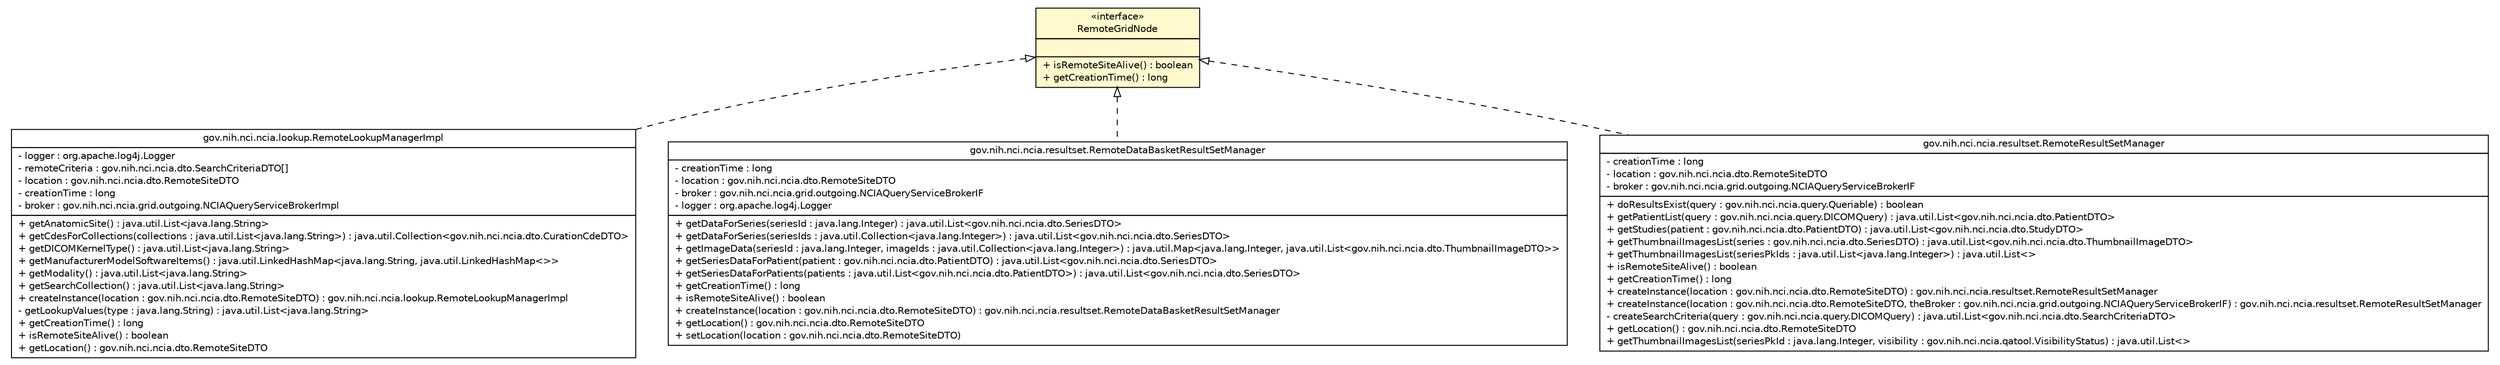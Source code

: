 #!/usr/local/bin/dot
#
# Class diagram 
# Generated by UmlGraph version 4.8 (http://www.spinellis.gr/sw/umlgraph)
#

digraph G {
	edge [fontname="Helvetica",fontsize=10,labelfontname="Helvetica",labelfontsize=10];
	node [fontname="Helvetica",fontsize=10,shape=plaintext];
	// gov.nih.nci.ncia.grid.RemoteGridNode
	c31443 [label=<<table border="0" cellborder="1" cellspacing="0" cellpadding="2" port="p" bgcolor="lemonChiffon" href="./RemoteGridNode.html">
		<tr><td><table border="0" cellspacing="0" cellpadding="1">
			<tr><td> &laquo;interface&raquo; </td></tr>
			<tr><td> RemoteGridNode </td></tr>
		</table></td></tr>
		<tr><td><table border="0" cellspacing="0" cellpadding="1">
			<tr><td align="left">  </td></tr>
		</table></td></tr>
		<tr><td><table border="0" cellspacing="0" cellpadding="1">
			<tr><td align="left"> + isRemoteSiteAlive() : boolean </td></tr>
			<tr><td align="left"> + getCreationTime() : long </td></tr>
		</table></td></tr>
		</table>>, fontname="Helvetica", fontcolor="black", fontsize=10.0];
	// gov.nih.nci.ncia.lookup.RemoteLookupManagerImpl
	c31480 [label=<<table border="0" cellborder="1" cellspacing="0" cellpadding="2" port="p" href="../lookup/RemoteLookupManagerImpl.html">
		<tr><td><table border="0" cellspacing="0" cellpadding="1">
			<tr><td> gov.nih.nci.ncia.lookup.RemoteLookupManagerImpl </td></tr>
		</table></td></tr>
		<tr><td><table border="0" cellspacing="0" cellpadding="1">
			<tr><td align="left"> - logger : org.apache.log4j.Logger </td></tr>
			<tr><td align="left"> - remoteCriteria : gov.nih.nci.ncia.dto.SearchCriteriaDTO[] </td></tr>
			<tr><td align="left"> - location : gov.nih.nci.ncia.dto.RemoteSiteDTO </td></tr>
			<tr><td align="left"> - creationTime : long </td></tr>
			<tr><td align="left"> - broker : gov.nih.nci.ncia.grid.outgoing.NCIAQueryServiceBrokerImpl </td></tr>
		</table></td></tr>
		<tr><td><table border="0" cellspacing="0" cellpadding="1">
			<tr><td align="left"> + getAnatomicSite() : java.util.List&lt;java.lang.String&gt; </td></tr>
			<tr><td align="left"> + getCdesForCollections(collections : java.util.List&lt;java.lang.String&gt;) : java.util.Collection&lt;gov.nih.nci.ncia.dto.CurationCdeDTO&gt; </td></tr>
			<tr><td align="left"> + getDICOMKernelType() : java.util.List&lt;java.lang.String&gt; </td></tr>
			<tr><td align="left"> + getManufacturerModelSoftwareItems() : java.util.LinkedHashMap&lt;java.lang.String, java.util.LinkedHashMap&lt;&gt;&gt; </td></tr>
			<tr><td align="left"> + getModality() : java.util.List&lt;java.lang.String&gt; </td></tr>
			<tr><td align="left"> + getSearchCollection() : java.util.List&lt;java.lang.String&gt; </td></tr>
			<tr><td align="left"> + createInstance(location : gov.nih.nci.ncia.dto.RemoteSiteDTO) : gov.nih.nci.ncia.lookup.RemoteLookupManagerImpl </td></tr>
			<tr><td align="left"> - getLookupValues(type : java.lang.String) : java.util.List&lt;java.lang.String&gt; </td></tr>
			<tr><td align="left"> + getCreationTime() : long </td></tr>
			<tr><td align="left"> + isRemoteSiteAlive() : boolean </td></tr>
			<tr><td align="left"> + getLocation() : gov.nih.nci.ncia.dto.RemoteSiteDTO </td></tr>
		</table></td></tr>
		</table>>, fontname="Helvetica", fontcolor="black", fontsize=10.0];
	// gov.nih.nci.ncia.resultset.RemoteDataBasketResultSetManager
	c31529 [label=<<table border="0" cellborder="1" cellspacing="0" cellpadding="2" port="p" href="../resultset/RemoteDataBasketResultSetManager.html">
		<tr><td><table border="0" cellspacing="0" cellpadding="1">
			<tr><td> gov.nih.nci.ncia.resultset.RemoteDataBasketResultSetManager </td></tr>
		</table></td></tr>
		<tr><td><table border="0" cellspacing="0" cellpadding="1">
			<tr><td align="left"> - creationTime : long </td></tr>
			<tr><td align="left"> - location : gov.nih.nci.ncia.dto.RemoteSiteDTO </td></tr>
			<tr><td align="left"> - broker : gov.nih.nci.ncia.grid.outgoing.NCIAQueryServiceBrokerIF </td></tr>
			<tr><td align="left"> - logger : org.apache.log4j.Logger </td></tr>
		</table></td></tr>
		<tr><td><table border="0" cellspacing="0" cellpadding="1">
			<tr><td align="left"> + getDataForSeries(seriesId : java.lang.Integer) : java.util.List&lt;gov.nih.nci.ncia.dto.SeriesDTO&gt; </td></tr>
			<tr><td align="left"> + getDataForSeries(seriesIds : java.util.Collection&lt;java.lang.Integer&gt;) : java.util.List&lt;gov.nih.nci.ncia.dto.SeriesDTO&gt; </td></tr>
			<tr><td align="left"> + getImageData(seriesId : java.lang.Integer, imageIds : java.util.Collection&lt;java.lang.Integer&gt;) : java.util.Map&lt;java.lang.Integer, java.util.List&lt;gov.nih.nci.ncia.dto.ThumbnailImageDTO&gt;&gt; </td></tr>
			<tr><td align="left"> + getSeriesDataForPatient(patient : gov.nih.nci.ncia.dto.PatientDTO) : java.util.List&lt;gov.nih.nci.ncia.dto.SeriesDTO&gt; </td></tr>
			<tr><td align="left"> + getSeriesDataForPatients(patients : java.util.List&lt;gov.nih.nci.ncia.dto.PatientDTO&gt;) : java.util.List&lt;gov.nih.nci.ncia.dto.SeriesDTO&gt; </td></tr>
			<tr><td align="left"> + getCreationTime() : long </td></tr>
			<tr><td align="left"> + isRemoteSiteAlive() : boolean </td></tr>
			<tr><td align="left"> + createInstance(location : gov.nih.nci.ncia.dto.RemoteSiteDTO) : gov.nih.nci.ncia.resultset.RemoteDataBasketResultSetManager </td></tr>
			<tr><td align="left"> + getLocation() : gov.nih.nci.ncia.dto.RemoteSiteDTO </td></tr>
			<tr><td align="left"> + setLocation(location : gov.nih.nci.ncia.dto.RemoteSiteDTO) </td></tr>
		</table></td></tr>
		</table>>, fontname="Helvetica", fontcolor="black", fontsize=10.0];
	// gov.nih.nci.ncia.resultset.RemoteResultSetManager
	c31530 [label=<<table border="0" cellborder="1" cellspacing="0" cellpadding="2" port="p" href="../resultset/RemoteResultSetManager.html">
		<tr><td><table border="0" cellspacing="0" cellpadding="1">
			<tr><td> gov.nih.nci.ncia.resultset.RemoteResultSetManager </td></tr>
		</table></td></tr>
		<tr><td><table border="0" cellspacing="0" cellpadding="1">
			<tr><td align="left"> - creationTime : long </td></tr>
			<tr><td align="left"> - location : gov.nih.nci.ncia.dto.RemoteSiteDTO </td></tr>
			<tr><td align="left"> - broker : gov.nih.nci.ncia.grid.outgoing.NCIAQueryServiceBrokerIF </td></tr>
		</table></td></tr>
		<tr><td><table border="0" cellspacing="0" cellpadding="1">
			<tr><td align="left"> + doResultsExist(query : gov.nih.nci.ncia.query.Queriable) : boolean </td></tr>
			<tr><td align="left"> + getPatientList(query : gov.nih.nci.ncia.query.DICOMQuery) : java.util.List&lt;gov.nih.nci.ncia.dto.PatientDTO&gt; </td></tr>
			<tr><td align="left"> + getStudies(patient : gov.nih.nci.ncia.dto.PatientDTO) : java.util.List&lt;gov.nih.nci.ncia.dto.StudyDTO&gt; </td></tr>
			<tr><td align="left"> + getThumbnailImagesList(series : gov.nih.nci.ncia.dto.SeriesDTO) : java.util.List&lt;gov.nih.nci.ncia.dto.ThumbnailImageDTO&gt; </td></tr>
			<tr><td align="left"> + getThumbnailImagesList(seriesPkIds : java.util.List&lt;java.lang.Integer&gt;) : java.util.List&lt;&gt; </td></tr>
			<tr><td align="left"> + isRemoteSiteAlive() : boolean </td></tr>
			<tr><td align="left"> + getCreationTime() : long </td></tr>
			<tr><td align="left"> + createInstance(location : gov.nih.nci.ncia.dto.RemoteSiteDTO) : gov.nih.nci.ncia.resultset.RemoteResultSetManager </td></tr>
			<tr><td align="left"> + createInstance(location : gov.nih.nci.ncia.dto.RemoteSiteDTO, theBroker : gov.nih.nci.ncia.grid.outgoing.NCIAQueryServiceBrokerIF) : gov.nih.nci.ncia.resultset.RemoteResultSetManager </td></tr>
			<tr><td align="left"> - createSearchCriteria(query : gov.nih.nci.ncia.query.DICOMQuery) : java.util.List&lt;gov.nih.nci.ncia.dto.SearchCriteriaDTO&gt; </td></tr>
			<tr><td align="left"> + getLocation() : gov.nih.nci.ncia.dto.RemoteSiteDTO </td></tr>
			<tr><td align="left"> + getThumbnailImagesList(seriesPkId : java.lang.Integer, visibility : gov.nih.nci.ncia.qatool.VisibilityStatus) : java.util.List&lt;&gt; </td></tr>
		</table></td></tr>
		</table>>, fontname="Helvetica", fontcolor="black", fontsize=10.0];
	//gov.nih.nci.ncia.lookup.RemoteLookupManagerImpl implements gov.nih.nci.ncia.grid.RemoteGridNode
	c31443:p -> c31480:p [dir=back,arrowtail=empty,style=dashed];
	//gov.nih.nci.ncia.resultset.RemoteDataBasketResultSetManager implements gov.nih.nci.ncia.grid.RemoteGridNode
	c31443:p -> c31529:p [dir=back,arrowtail=empty,style=dashed];
	//gov.nih.nci.ncia.resultset.RemoteResultSetManager implements gov.nih.nci.ncia.grid.RemoteGridNode
	c31443:p -> c31530:p [dir=back,arrowtail=empty,style=dashed];
}

